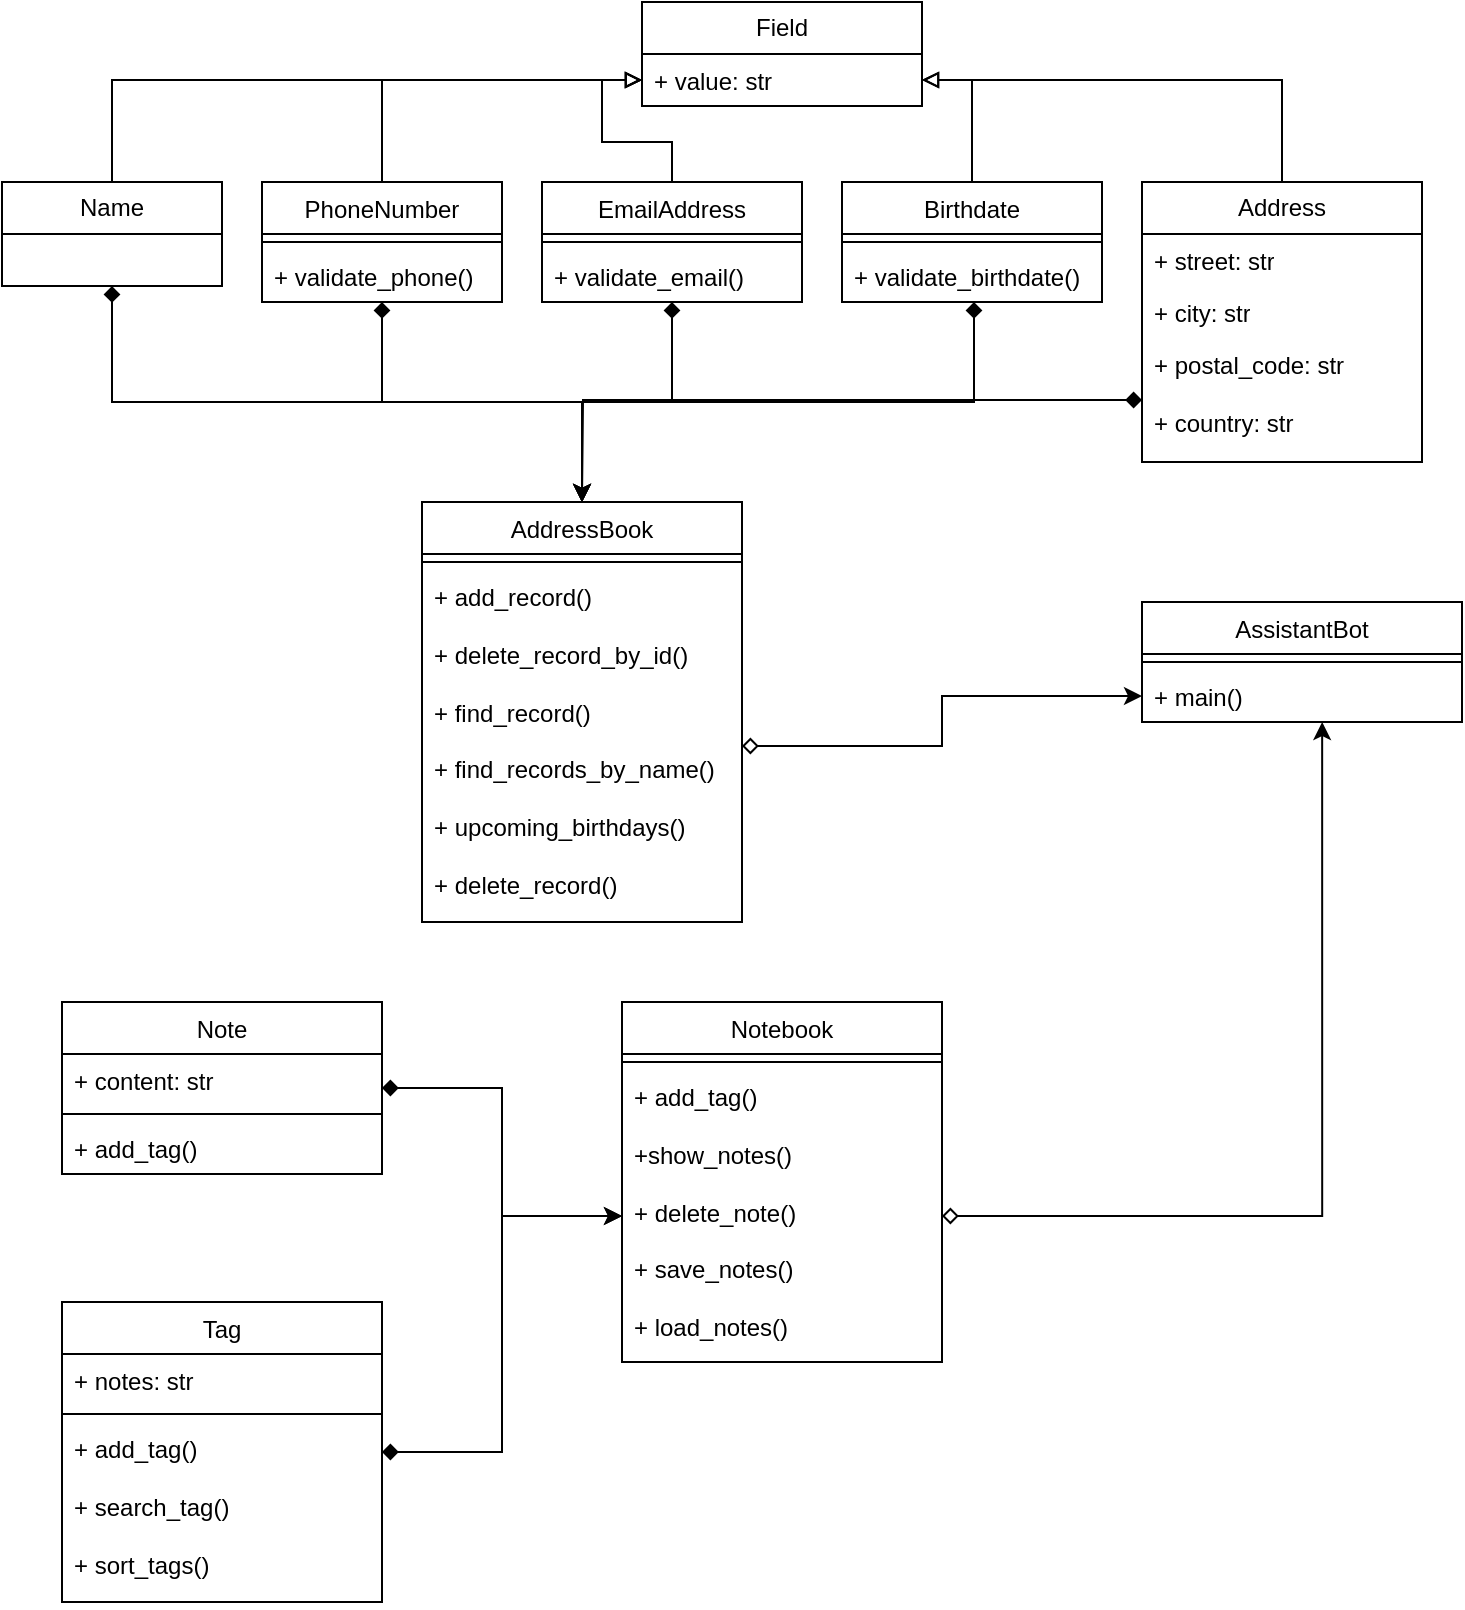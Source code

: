 <mxfile version="24.0.7" type="github">
  <diagram id="C5RBs43oDa-KdzZeNtuy" name="Page-1">
    <mxGraphModel dx="2146" dy="794" grid="1" gridSize="10" guides="1" tooltips="1" connect="1" arrows="1" fold="1" page="1" pageScale="1" pageWidth="827" pageHeight="1169" math="0" shadow="0">
      <root>
        <mxCell id="WIyWlLk6GJQsqaUBKTNV-0" />
        <mxCell id="WIyWlLk6GJQsqaUBKTNV-1" parent="WIyWlLk6GJQsqaUBKTNV-0" />
        <mxCell id="tap1Ze5UAr9mzXnqd-DD-9" value="Field" style="swimlane;fontStyle=0;childLayout=stackLayout;horizontal=1;startSize=26;fillColor=none;horizontalStack=0;resizeParent=1;resizeParentMax=0;resizeLast=0;collapsible=1;marginBottom=0;whiteSpace=wrap;html=1;" vertex="1" parent="WIyWlLk6GJQsqaUBKTNV-1">
          <mxGeometry x="330" y="10" width="140" height="52" as="geometry" />
        </mxCell>
        <mxCell id="tap1Ze5UAr9mzXnqd-DD-10" value="+ value: str" style="text;strokeColor=none;fillColor=none;align=left;verticalAlign=top;spacingLeft=4;spacingRight=4;overflow=hidden;rotatable=0;points=[[0,0.5],[1,0.5]];portConstraint=eastwest;whiteSpace=wrap;html=1;" vertex="1" parent="tap1Ze5UAr9mzXnqd-DD-9">
          <mxGeometry y="26" width="140" height="26" as="geometry" />
        </mxCell>
        <mxCell id="tap1Ze5UAr9mzXnqd-DD-41" style="edgeStyle=orthogonalEdgeStyle;rounded=0;orthogonalLoop=1;jettySize=auto;html=1;entryX=0;entryY=0.5;entryDx=0;entryDy=0;endArrow=block;endFill=0;" edge="1" parent="WIyWlLk6GJQsqaUBKTNV-1" source="tap1Ze5UAr9mzXnqd-DD-13" target="tap1Ze5UAr9mzXnqd-DD-10">
          <mxGeometry relative="1" as="geometry" />
        </mxCell>
        <mxCell id="tap1Ze5UAr9mzXnqd-DD-51" style="edgeStyle=orthogonalEdgeStyle;rounded=0;orthogonalLoop=1;jettySize=auto;html=1;exitX=0.5;exitY=1;exitDx=0;exitDy=0;startArrow=diamond;startFill=1;" edge="1" parent="WIyWlLk6GJQsqaUBKTNV-1" source="tap1Ze5UAr9mzXnqd-DD-13" target="tap1Ze5UAr9mzXnqd-DD-47">
          <mxGeometry relative="1" as="geometry">
            <Array as="points">
              <mxPoint x="65" y="210" />
              <mxPoint x="300" y="210" />
            </Array>
          </mxGeometry>
        </mxCell>
        <mxCell id="tap1Ze5UAr9mzXnqd-DD-13" value="Name" style="swimlane;fontStyle=0;childLayout=stackLayout;horizontal=1;startSize=26;fillColor=none;horizontalStack=0;resizeParent=1;resizeParentMax=0;resizeLast=0;collapsible=1;marginBottom=0;whiteSpace=wrap;html=1;" vertex="1" parent="WIyWlLk6GJQsqaUBKTNV-1">
          <mxGeometry x="10" y="100" width="110" height="52" as="geometry" />
        </mxCell>
        <mxCell id="tap1Ze5UAr9mzXnqd-DD-42" style="edgeStyle=orthogonalEdgeStyle;rounded=0;orthogonalLoop=1;jettySize=auto;html=1;entryX=0;entryY=0.5;entryDx=0;entryDy=0;endArrow=block;endFill=0;" edge="1" parent="WIyWlLk6GJQsqaUBKTNV-1" source="tap1Ze5UAr9mzXnqd-DD-25" target="tap1Ze5UAr9mzXnqd-DD-10">
          <mxGeometry relative="1" as="geometry" />
        </mxCell>
        <mxCell id="tap1Ze5UAr9mzXnqd-DD-54" style="edgeStyle=orthogonalEdgeStyle;rounded=0;orthogonalLoop=1;jettySize=auto;html=1;entryX=0.5;entryY=0;entryDx=0;entryDy=0;startArrow=diamond;startFill=1;" edge="1" parent="WIyWlLk6GJQsqaUBKTNV-1" source="tap1Ze5UAr9mzXnqd-DD-25" target="tap1Ze5UAr9mzXnqd-DD-47">
          <mxGeometry relative="1" as="geometry" />
        </mxCell>
        <mxCell id="tap1Ze5UAr9mzXnqd-DD-25" value="&lt;span style=&quot;font-weight: normal;&quot;&gt;PhoneNumber&lt;/span&gt;" style="swimlane;fontStyle=1;align=center;verticalAlign=top;childLayout=stackLayout;horizontal=1;startSize=26;horizontalStack=0;resizeParent=1;resizeParentMax=0;resizeLast=0;collapsible=1;marginBottom=0;whiteSpace=wrap;html=1;" vertex="1" parent="WIyWlLk6GJQsqaUBKTNV-1">
          <mxGeometry x="140" y="100" width="120" height="60" as="geometry" />
        </mxCell>
        <mxCell id="tap1Ze5UAr9mzXnqd-DD-27" value="" style="line;strokeWidth=1;fillColor=none;align=left;verticalAlign=middle;spacingTop=-1;spacingLeft=3;spacingRight=3;rotatable=0;labelPosition=right;points=[];portConstraint=eastwest;strokeColor=inherit;" vertex="1" parent="tap1Ze5UAr9mzXnqd-DD-25">
          <mxGeometry y="26" width="120" height="8" as="geometry" />
        </mxCell>
        <mxCell id="tap1Ze5UAr9mzXnqd-DD-28" value="+ validate_phone()" style="text;strokeColor=none;fillColor=none;align=left;verticalAlign=top;spacingLeft=4;spacingRight=4;overflow=hidden;rotatable=0;points=[[0,0.5],[1,0.5]];portConstraint=eastwest;whiteSpace=wrap;html=1;" vertex="1" parent="tap1Ze5UAr9mzXnqd-DD-25">
          <mxGeometry y="34" width="120" height="26" as="geometry" />
        </mxCell>
        <mxCell id="tap1Ze5UAr9mzXnqd-DD-43" style="edgeStyle=orthogonalEdgeStyle;rounded=0;orthogonalLoop=1;jettySize=auto;html=1;endArrow=block;endFill=0;" edge="1" parent="WIyWlLk6GJQsqaUBKTNV-1" source="tap1Ze5UAr9mzXnqd-DD-29" target="tap1Ze5UAr9mzXnqd-DD-10">
          <mxGeometry relative="1" as="geometry" />
        </mxCell>
        <mxCell id="tap1Ze5UAr9mzXnqd-DD-55" style="edgeStyle=orthogonalEdgeStyle;rounded=0;orthogonalLoop=1;jettySize=auto;html=1;entryX=0.5;entryY=0;entryDx=0;entryDy=0;startArrow=diamond;startFill=1;" edge="1" parent="WIyWlLk6GJQsqaUBKTNV-1" source="tap1Ze5UAr9mzXnqd-DD-29" target="tap1Ze5UAr9mzXnqd-DD-47">
          <mxGeometry relative="1" as="geometry" />
        </mxCell>
        <mxCell id="tap1Ze5UAr9mzXnqd-DD-29" value="&lt;span style=&quot;font-weight: normal;&quot;&gt;EmailAddress&lt;/span&gt;" style="swimlane;fontStyle=1;align=center;verticalAlign=top;childLayout=stackLayout;horizontal=1;startSize=26;horizontalStack=0;resizeParent=1;resizeParentMax=0;resizeLast=0;collapsible=1;marginBottom=0;whiteSpace=wrap;html=1;" vertex="1" parent="WIyWlLk6GJQsqaUBKTNV-1">
          <mxGeometry x="280" y="100" width="130" height="60" as="geometry" />
        </mxCell>
        <mxCell id="tap1Ze5UAr9mzXnqd-DD-31" value="" style="line;strokeWidth=1;fillColor=none;align=left;verticalAlign=middle;spacingTop=-1;spacingLeft=3;spacingRight=3;rotatable=0;labelPosition=right;points=[];portConstraint=eastwest;strokeColor=inherit;" vertex="1" parent="tap1Ze5UAr9mzXnqd-DD-29">
          <mxGeometry y="26" width="130" height="8" as="geometry" />
        </mxCell>
        <mxCell id="tap1Ze5UAr9mzXnqd-DD-32" value="+ validate_email()" style="text;strokeColor=none;fillColor=none;align=left;verticalAlign=top;spacingLeft=4;spacingRight=4;overflow=hidden;rotatable=0;points=[[0,0.5],[1,0.5]];portConstraint=eastwest;whiteSpace=wrap;html=1;" vertex="1" parent="tap1Ze5UAr9mzXnqd-DD-29">
          <mxGeometry y="34" width="130" height="26" as="geometry" />
        </mxCell>
        <mxCell id="tap1Ze5UAr9mzXnqd-DD-44" value="" style="edgeStyle=orthogonalEdgeStyle;rounded=0;orthogonalLoop=1;jettySize=auto;html=1;endArrow=block;endFill=0;" edge="1" parent="WIyWlLk6GJQsqaUBKTNV-1" source="tap1Ze5UAr9mzXnqd-DD-33" target="tap1Ze5UAr9mzXnqd-DD-10">
          <mxGeometry relative="1" as="geometry" />
        </mxCell>
        <mxCell id="tap1Ze5UAr9mzXnqd-DD-56" style="edgeStyle=orthogonalEdgeStyle;rounded=0;orthogonalLoop=1;jettySize=auto;html=1;entryX=0.5;entryY=0;entryDx=0;entryDy=0;startArrow=diamond;startFill=1;" edge="1" parent="WIyWlLk6GJQsqaUBKTNV-1" target="tap1Ze5UAr9mzXnqd-DD-47">
          <mxGeometry relative="1" as="geometry">
            <mxPoint x="496" y="160" as="sourcePoint" />
            <Array as="points">
              <mxPoint x="496" y="210" />
              <mxPoint x="300" y="210" />
            </Array>
          </mxGeometry>
        </mxCell>
        <mxCell id="tap1Ze5UAr9mzXnqd-DD-33" value="&lt;span style=&quot;font-weight: normal;&quot;&gt;Birthdate&lt;/span&gt;" style="swimlane;fontStyle=1;align=center;verticalAlign=top;childLayout=stackLayout;horizontal=1;startSize=26;horizontalStack=0;resizeParent=1;resizeParentMax=0;resizeLast=0;collapsible=1;marginBottom=0;whiteSpace=wrap;html=1;" vertex="1" parent="WIyWlLk6GJQsqaUBKTNV-1">
          <mxGeometry x="430" y="100" width="130" height="60" as="geometry" />
        </mxCell>
        <mxCell id="tap1Ze5UAr9mzXnqd-DD-35" value="" style="line;strokeWidth=1;fillColor=none;align=left;verticalAlign=middle;spacingTop=-1;spacingLeft=3;spacingRight=3;rotatable=0;labelPosition=right;points=[];portConstraint=eastwest;strokeColor=inherit;" vertex="1" parent="tap1Ze5UAr9mzXnqd-DD-33">
          <mxGeometry y="26" width="130" height="8" as="geometry" />
        </mxCell>
        <mxCell id="tap1Ze5UAr9mzXnqd-DD-36" value="+ validate_birthdate()" style="text;strokeColor=none;fillColor=none;align=left;verticalAlign=top;spacingLeft=4;spacingRight=4;overflow=hidden;rotatable=0;points=[[0,0.5],[1,0.5]];portConstraint=eastwest;whiteSpace=wrap;html=1;" vertex="1" parent="tap1Ze5UAr9mzXnqd-DD-33">
          <mxGeometry y="34" width="130" height="26" as="geometry" />
        </mxCell>
        <mxCell id="tap1Ze5UAr9mzXnqd-DD-46" style="edgeStyle=orthogonalEdgeStyle;rounded=0;orthogonalLoop=1;jettySize=auto;html=1;entryX=1;entryY=0.5;entryDx=0;entryDy=0;endArrow=block;endFill=0;" edge="1" parent="WIyWlLk6GJQsqaUBKTNV-1" source="tap1Ze5UAr9mzXnqd-DD-37" target="tap1Ze5UAr9mzXnqd-DD-10">
          <mxGeometry relative="1" as="geometry" />
        </mxCell>
        <mxCell id="tap1Ze5UAr9mzXnqd-DD-37" value="Address" style="swimlane;fontStyle=0;childLayout=stackLayout;horizontal=1;startSize=26;fillColor=none;horizontalStack=0;resizeParent=1;resizeParentMax=0;resizeLast=0;collapsible=1;marginBottom=0;whiteSpace=wrap;html=1;" vertex="1" parent="WIyWlLk6GJQsqaUBKTNV-1">
          <mxGeometry x="580" y="100" width="140" height="140" as="geometry" />
        </mxCell>
        <mxCell id="tap1Ze5UAr9mzXnqd-DD-38" value="+ street: str" style="text;strokeColor=none;fillColor=none;align=left;verticalAlign=top;spacingLeft=4;spacingRight=4;overflow=hidden;rotatable=0;points=[[0,0.5],[1,0.5]];portConstraint=eastwest;whiteSpace=wrap;html=1;" vertex="1" parent="tap1Ze5UAr9mzXnqd-DD-37">
          <mxGeometry y="26" width="140" height="26" as="geometry" />
        </mxCell>
        <mxCell id="tap1Ze5UAr9mzXnqd-DD-39" value="+ city: str" style="text;strokeColor=none;fillColor=none;align=left;verticalAlign=top;spacingLeft=4;spacingRight=4;overflow=hidden;rotatable=0;points=[[0,0.5],[1,0.5]];portConstraint=eastwest;whiteSpace=wrap;html=1;" vertex="1" parent="tap1Ze5UAr9mzXnqd-DD-37">
          <mxGeometry y="52" width="140" height="26" as="geometry" />
        </mxCell>
        <mxCell id="tap1Ze5UAr9mzXnqd-DD-53" style="edgeStyle=orthogonalEdgeStyle;rounded=0;orthogonalLoop=1;jettySize=auto;html=1;startArrow=diamond;startFill=1;" edge="1" parent="tap1Ze5UAr9mzXnqd-DD-37" source="tap1Ze5UAr9mzXnqd-DD-40">
          <mxGeometry relative="1" as="geometry">
            <mxPoint x="-280" y="160" as="targetPoint" />
          </mxGeometry>
        </mxCell>
        <mxCell id="tap1Ze5UAr9mzXnqd-DD-40" value="+ postal_code: str&lt;div&gt;&lt;br&gt;&lt;/div&gt;&lt;div&gt;+ country: str&lt;/div&gt;" style="text;strokeColor=none;fillColor=none;align=left;verticalAlign=top;spacingLeft=4;spacingRight=4;overflow=hidden;rotatable=0;points=[[0,0.5],[1,0.5]];portConstraint=eastwest;whiteSpace=wrap;html=1;" vertex="1" parent="tap1Ze5UAr9mzXnqd-DD-37">
          <mxGeometry y="78" width="140" height="62" as="geometry" />
        </mxCell>
        <mxCell id="tap1Ze5UAr9mzXnqd-DD-47" value="&lt;span style=&quot;font-weight: normal;&quot;&gt;AddressBook&lt;/span&gt;" style="swimlane;fontStyle=1;align=center;verticalAlign=top;childLayout=stackLayout;horizontal=1;startSize=26;horizontalStack=0;resizeParent=1;resizeParentMax=0;resizeLast=0;collapsible=1;marginBottom=0;whiteSpace=wrap;html=1;" vertex="1" parent="WIyWlLk6GJQsqaUBKTNV-1">
          <mxGeometry x="220" y="260" width="160" height="210" as="geometry" />
        </mxCell>
        <mxCell id="tap1Ze5UAr9mzXnqd-DD-49" value="" style="line;strokeWidth=1;fillColor=none;align=left;verticalAlign=middle;spacingTop=-1;spacingLeft=3;spacingRight=3;rotatable=0;labelPosition=right;points=[];portConstraint=eastwest;strokeColor=inherit;" vertex="1" parent="tap1Ze5UAr9mzXnqd-DD-47">
          <mxGeometry y="26" width="160" height="8" as="geometry" />
        </mxCell>
        <mxCell id="tap1Ze5UAr9mzXnqd-DD-50" value="+ add_record()&lt;div&gt;&lt;span style=&quot;background-color: initial;&quot;&gt;&lt;br&gt;&lt;/span&gt;&lt;/div&gt;&lt;div&gt;&lt;span style=&quot;background-color: initial;&quot;&gt;+ delete_record_by_id()&lt;/span&gt;&lt;div&gt;&lt;br&gt;&lt;/div&gt;&lt;div&gt;+ find_record()&lt;/div&gt;&lt;div&gt;&lt;br&gt;&lt;/div&gt;&lt;div&gt;+ find_records_by_name()&lt;/div&gt;&lt;div&gt;&lt;br&gt;&lt;/div&gt;&lt;div&gt;+ upcoming_birthdays()&lt;/div&gt;&lt;div&gt;&lt;br&gt;&lt;/div&gt;&lt;div&gt;+ delete_record()&lt;/div&gt;&lt;div&gt;&lt;br&gt;&lt;/div&gt;&lt;/div&gt;" style="text;strokeColor=none;fillColor=none;align=left;verticalAlign=top;spacingLeft=4;spacingRight=4;overflow=hidden;rotatable=0;points=[[0,0.5],[1,0.5]];portConstraint=eastwest;whiteSpace=wrap;html=1;" vertex="1" parent="tap1Ze5UAr9mzXnqd-DD-47">
          <mxGeometry y="34" width="160" height="176" as="geometry" />
        </mxCell>
        <mxCell id="tap1Ze5UAr9mzXnqd-DD-57" value="&lt;span style=&quot;font-weight: normal;&quot;&gt;AssistantBot&lt;/span&gt;" style="swimlane;fontStyle=1;align=center;verticalAlign=top;childLayout=stackLayout;horizontal=1;startSize=26;horizontalStack=0;resizeParent=1;resizeParentMax=0;resizeLast=0;collapsible=1;marginBottom=0;whiteSpace=wrap;html=1;" vertex="1" parent="WIyWlLk6GJQsqaUBKTNV-1">
          <mxGeometry x="580" y="310" width="160" height="60" as="geometry" />
        </mxCell>
        <mxCell id="tap1Ze5UAr9mzXnqd-DD-59" value="" style="line;strokeWidth=1;fillColor=none;align=left;verticalAlign=middle;spacingTop=-1;spacingLeft=3;spacingRight=3;rotatable=0;labelPosition=right;points=[];portConstraint=eastwest;strokeColor=inherit;" vertex="1" parent="tap1Ze5UAr9mzXnqd-DD-57">
          <mxGeometry y="26" width="160" height="8" as="geometry" />
        </mxCell>
        <mxCell id="tap1Ze5UAr9mzXnqd-DD-60" value="+ main()" style="text;strokeColor=none;fillColor=none;align=left;verticalAlign=top;spacingLeft=4;spacingRight=4;overflow=hidden;rotatable=0;points=[[0,0.5],[1,0.5]];portConstraint=eastwest;whiteSpace=wrap;html=1;" vertex="1" parent="tap1Ze5UAr9mzXnqd-DD-57">
          <mxGeometry y="34" width="160" height="26" as="geometry" />
        </mxCell>
        <mxCell id="tap1Ze5UAr9mzXnqd-DD-61" style="edgeStyle=orthogonalEdgeStyle;rounded=0;orthogonalLoop=1;jettySize=auto;html=1;entryX=0;entryY=0.5;entryDx=0;entryDy=0;startArrow=diamond;startFill=0;" edge="1" parent="WIyWlLk6GJQsqaUBKTNV-1" source="tap1Ze5UAr9mzXnqd-DD-50" target="tap1Ze5UAr9mzXnqd-DD-60">
          <mxGeometry relative="1" as="geometry" />
        </mxCell>
        <mxCell id="tap1Ze5UAr9mzXnqd-DD-76" style="edgeStyle=orthogonalEdgeStyle;rounded=0;orthogonalLoop=1;jettySize=auto;html=1;entryX=0;entryY=0.5;entryDx=0;entryDy=0;startArrow=diamond;startFill=1;" edge="1" parent="WIyWlLk6GJQsqaUBKTNV-1" source="tap1Ze5UAr9mzXnqd-DD-62" target="tap1Ze5UAr9mzXnqd-DD-69">
          <mxGeometry relative="1" as="geometry" />
        </mxCell>
        <mxCell id="tap1Ze5UAr9mzXnqd-DD-62" value="&lt;span style=&quot;font-weight: normal;&quot;&gt;Note&lt;/span&gt;" style="swimlane;fontStyle=1;align=center;verticalAlign=top;childLayout=stackLayout;horizontal=1;startSize=26;horizontalStack=0;resizeParent=1;resizeParentMax=0;resizeLast=0;collapsible=1;marginBottom=0;whiteSpace=wrap;html=1;" vertex="1" parent="WIyWlLk6GJQsqaUBKTNV-1">
          <mxGeometry x="40" y="510" width="160" height="86" as="geometry" />
        </mxCell>
        <mxCell id="tap1Ze5UAr9mzXnqd-DD-63" value="+ content: str" style="text;strokeColor=none;fillColor=none;align=left;verticalAlign=top;spacingLeft=4;spacingRight=4;overflow=hidden;rotatable=0;points=[[0,0.5],[1,0.5]];portConstraint=eastwest;whiteSpace=wrap;html=1;" vertex="1" parent="tap1Ze5UAr9mzXnqd-DD-62">
          <mxGeometry y="26" width="160" height="26" as="geometry" />
        </mxCell>
        <mxCell id="tap1Ze5UAr9mzXnqd-DD-64" value="" style="line;strokeWidth=1;fillColor=none;align=left;verticalAlign=middle;spacingTop=-1;spacingLeft=3;spacingRight=3;rotatable=0;labelPosition=right;points=[];portConstraint=eastwest;strokeColor=inherit;" vertex="1" parent="tap1Ze5UAr9mzXnqd-DD-62">
          <mxGeometry y="52" width="160" height="8" as="geometry" />
        </mxCell>
        <mxCell id="tap1Ze5UAr9mzXnqd-DD-65" value="+ add_tag()" style="text;strokeColor=none;fillColor=none;align=left;verticalAlign=top;spacingLeft=4;spacingRight=4;overflow=hidden;rotatable=0;points=[[0,0.5],[1,0.5]];portConstraint=eastwest;whiteSpace=wrap;html=1;" vertex="1" parent="tap1Ze5UAr9mzXnqd-DD-62">
          <mxGeometry y="60" width="160" height="26" as="geometry" />
        </mxCell>
        <mxCell id="tap1Ze5UAr9mzXnqd-DD-66" value="&lt;span style=&quot;font-weight: normal;&quot;&gt;Notebook&lt;/span&gt;" style="swimlane;fontStyle=1;align=center;verticalAlign=top;childLayout=stackLayout;horizontal=1;startSize=26;horizontalStack=0;resizeParent=1;resizeParentMax=0;resizeLast=0;collapsible=1;marginBottom=0;whiteSpace=wrap;html=1;" vertex="1" parent="WIyWlLk6GJQsqaUBKTNV-1">
          <mxGeometry x="320" y="510" width="160" height="180" as="geometry" />
        </mxCell>
        <mxCell id="tap1Ze5UAr9mzXnqd-DD-68" value="" style="line;strokeWidth=1;fillColor=none;align=left;verticalAlign=middle;spacingTop=-1;spacingLeft=3;spacingRight=3;rotatable=0;labelPosition=right;points=[];portConstraint=eastwest;strokeColor=inherit;" vertex="1" parent="tap1Ze5UAr9mzXnqd-DD-66">
          <mxGeometry y="26" width="160" height="8" as="geometry" />
        </mxCell>
        <mxCell id="tap1Ze5UAr9mzXnqd-DD-69" value="+ add_tag()&lt;div&gt;&lt;br&gt;&lt;/div&gt;&lt;div&gt;+show_notes()&lt;/div&gt;&lt;div&gt;&lt;br&gt;&lt;/div&gt;&lt;div&gt;+ delete_note()&lt;/div&gt;&lt;div&gt;&lt;br&gt;&lt;/div&gt;&lt;div&gt;+ save_notes()&lt;/div&gt;&lt;div&gt;&lt;br&gt;&lt;/div&gt;&lt;div&gt;+ load_notes()&lt;/div&gt;" style="text;strokeColor=none;fillColor=none;align=left;verticalAlign=top;spacingLeft=4;spacingRight=4;overflow=hidden;rotatable=0;points=[[0,0.5],[1,0.5]];portConstraint=eastwest;whiteSpace=wrap;html=1;" vertex="1" parent="tap1Ze5UAr9mzXnqd-DD-66">
          <mxGeometry y="34" width="160" height="146" as="geometry" />
        </mxCell>
        <mxCell id="tap1Ze5UAr9mzXnqd-DD-70" style="edgeStyle=orthogonalEdgeStyle;rounded=0;orthogonalLoop=1;jettySize=auto;html=1;entryX=0.563;entryY=1;entryDx=0;entryDy=0;entryPerimeter=0;startArrow=diamond;startFill=0;" edge="1" parent="WIyWlLk6GJQsqaUBKTNV-1" source="tap1Ze5UAr9mzXnqd-DD-69" target="tap1Ze5UAr9mzXnqd-DD-60">
          <mxGeometry relative="1" as="geometry" />
        </mxCell>
        <mxCell id="tap1Ze5UAr9mzXnqd-DD-75" style="edgeStyle=orthogonalEdgeStyle;rounded=0;orthogonalLoop=1;jettySize=auto;html=1;entryX=0;entryY=0.5;entryDx=0;entryDy=0;startArrow=diamond;startFill=1;" edge="1" parent="WIyWlLk6GJQsqaUBKTNV-1" source="tap1Ze5UAr9mzXnqd-DD-71" target="tap1Ze5UAr9mzXnqd-DD-69">
          <mxGeometry relative="1" as="geometry" />
        </mxCell>
        <mxCell id="tap1Ze5UAr9mzXnqd-DD-71" value="&lt;span style=&quot;font-weight: normal;&quot;&gt;Tag&lt;/span&gt;" style="swimlane;fontStyle=1;align=center;verticalAlign=top;childLayout=stackLayout;horizontal=1;startSize=26;horizontalStack=0;resizeParent=1;resizeParentMax=0;resizeLast=0;collapsible=1;marginBottom=0;whiteSpace=wrap;html=1;" vertex="1" parent="WIyWlLk6GJQsqaUBKTNV-1">
          <mxGeometry x="40" y="660" width="160" height="150" as="geometry" />
        </mxCell>
        <mxCell id="tap1Ze5UAr9mzXnqd-DD-72" value="+ notes: str" style="text;strokeColor=none;fillColor=none;align=left;verticalAlign=top;spacingLeft=4;spacingRight=4;overflow=hidden;rotatable=0;points=[[0,0.5],[1,0.5]];portConstraint=eastwest;whiteSpace=wrap;html=1;" vertex="1" parent="tap1Ze5UAr9mzXnqd-DD-71">
          <mxGeometry y="26" width="160" height="26" as="geometry" />
        </mxCell>
        <mxCell id="tap1Ze5UAr9mzXnqd-DD-73" value="" style="line;strokeWidth=1;fillColor=none;align=left;verticalAlign=middle;spacingTop=-1;spacingLeft=3;spacingRight=3;rotatable=0;labelPosition=right;points=[];portConstraint=eastwest;strokeColor=inherit;" vertex="1" parent="tap1Ze5UAr9mzXnqd-DD-71">
          <mxGeometry y="52" width="160" height="8" as="geometry" />
        </mxCell>
        <mxCell id="tap1Ze5UAr9mzXnqd-DD-74" value="+ add_tag()&lt;br&gt;&lt;div&gt;&lt;br&gt;&lt;/div&gt;&lt;div&gt;+ search_tag()&lt;/div&gt;&lt;div&gt;&lt;br&gt;&lt;/div&gt;&lt;div&gt;+ sort_tags()&lt;/div&gt;" style="text;strokeColor=none;fillColor=none;align=left;verticalAlign=top;spacingLeft=4;spacingRight=4;overflow=hidden;rotatable=0;points=[[0,0.5],[1,0.5]];portConstraint=eastwest;whiteSpace=wrap;html=1;" vertex="1" parent="tap1Ze5UAr9mzXnqd-DD-71">
          <mxGeometry y="60" width="160" height="90" as="geometry" />
        </mxCell>
      </root>
    </mxGraphModel>
  </diagram>
</mxfile>
